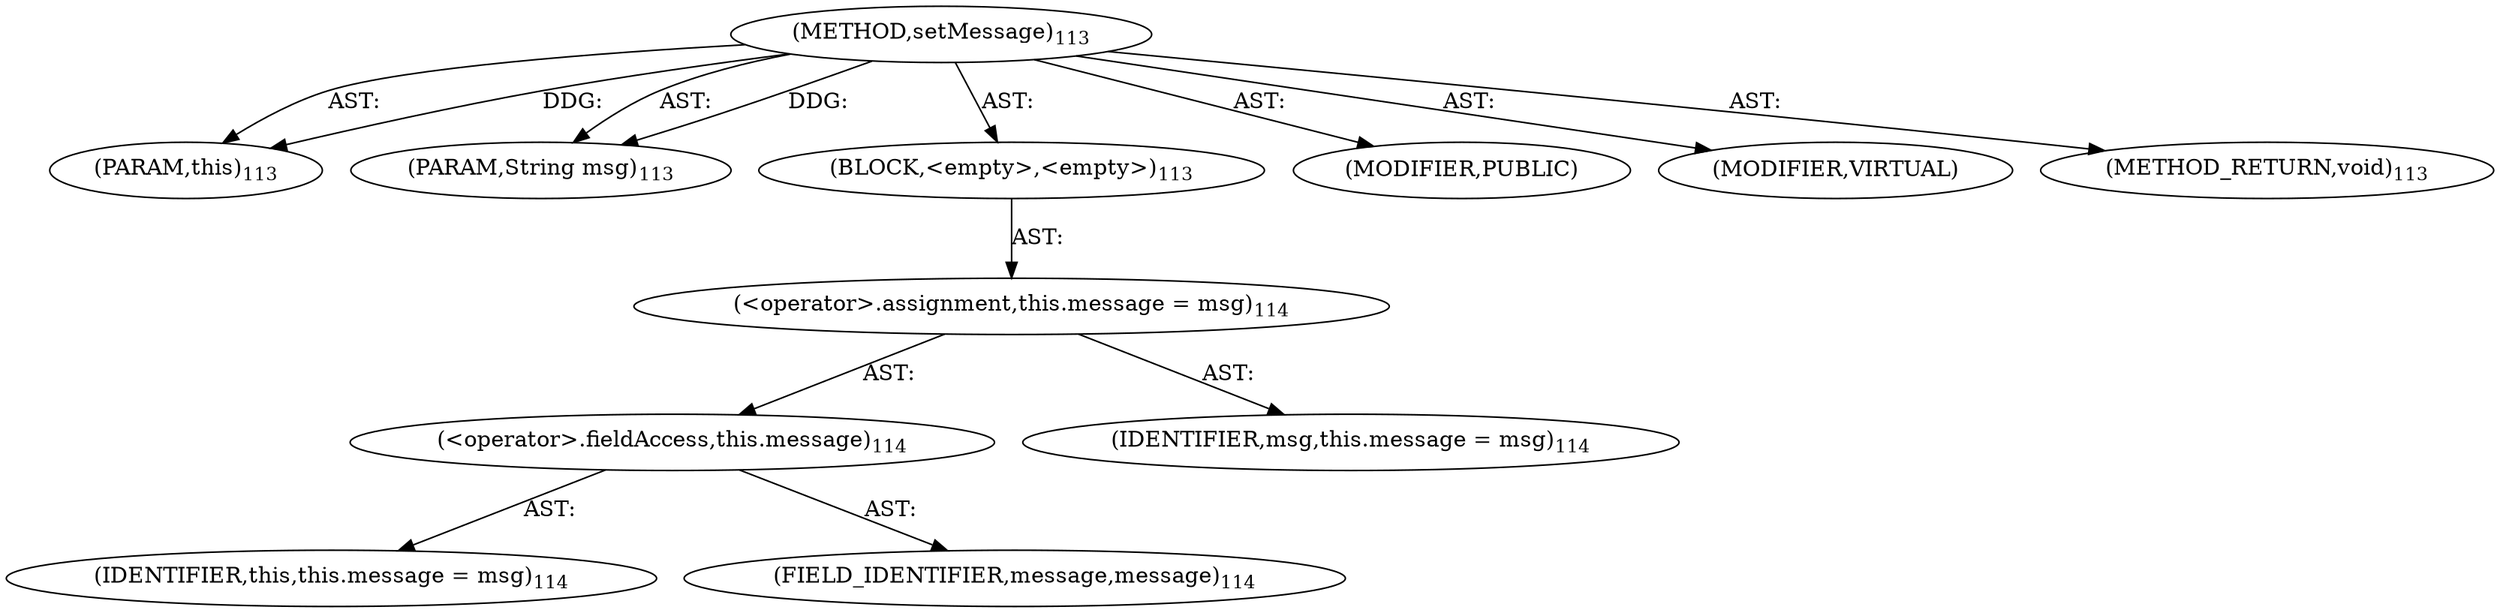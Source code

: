 digraph "setMessage" {  
"111669149697" [label = <(METHOD,setMessage)<SUB>113</SUB>> ]
"115964116993" [label = <(PARAM,this)<SUB>113</SUB>> ]
"115964116997" [label = <(PARAM,String msg)<SUB>113</SUB>> ]
"25769803786" [label = <(BLOCK,&lt;empty&gt;,&lt;empty&gt;)<SUB>113</SUB>> ]
"30064771095" [label = <(&lt;operator&gt;.assignment,this.message = msg)<SUB>114</SUB>> ]
"30064771096" [label = <(&lt;operator&gt;.fieldAccess,this.message)<SUB>114</SUB>> ]
"68719476738" [label = <(IDENTIFIER,this,this.message = msg)<SUB>114</SUB>> ]
"55834574855" [label = <(FIELD_IDENTIFIER,message,message)<SUB>114</SUB>> ]
"68719476759" [label = <(IDENTIFIER,msg,this.message = msg)<SUB>114</SUB>> ]
"133143986182" [label = <(MODIFIER,PUBLIC)> ]
"133143986183" [label = <(MODIFIER,VIRTUAL)> ]
"128849018881" [label = <(METHOD_RETURN,void)<SUB>113</SUB>> ]
  "111669149697" -> "115964116993"  [ label = "AST: "] 
  "111669149697" -> "115964116997"  [ label = "AST: "] 
  "111669149697" -> "25769803786"  [ label = "AST: "] 
  "111669149697" -> "133143986182"  [ label = "AST: "] 
  "111669149697" -> "133143986183"  [ label = "AST: "] 
  "111669149697" -> "128849018881"  [ label = "AST: "] 
  "25769803786" -> "30064771095"  [ label = "AST: "] 
  "30064771095" -> "30064771096"  [ label = "AST: "] 
  "30064771095" -> "68719476759"  [ label = "AST: "] 
  "30064771096" -> "68719476738"  [ label = "AST: "] 
  "30064771096" -> "55834574855"  [ label = "AST: "] 
  "111669149697" -> "115964116993"  [ label = "DDG: "] 
  "111669149697" -> "115964116997"  [ label = "DDG: "] 
}
